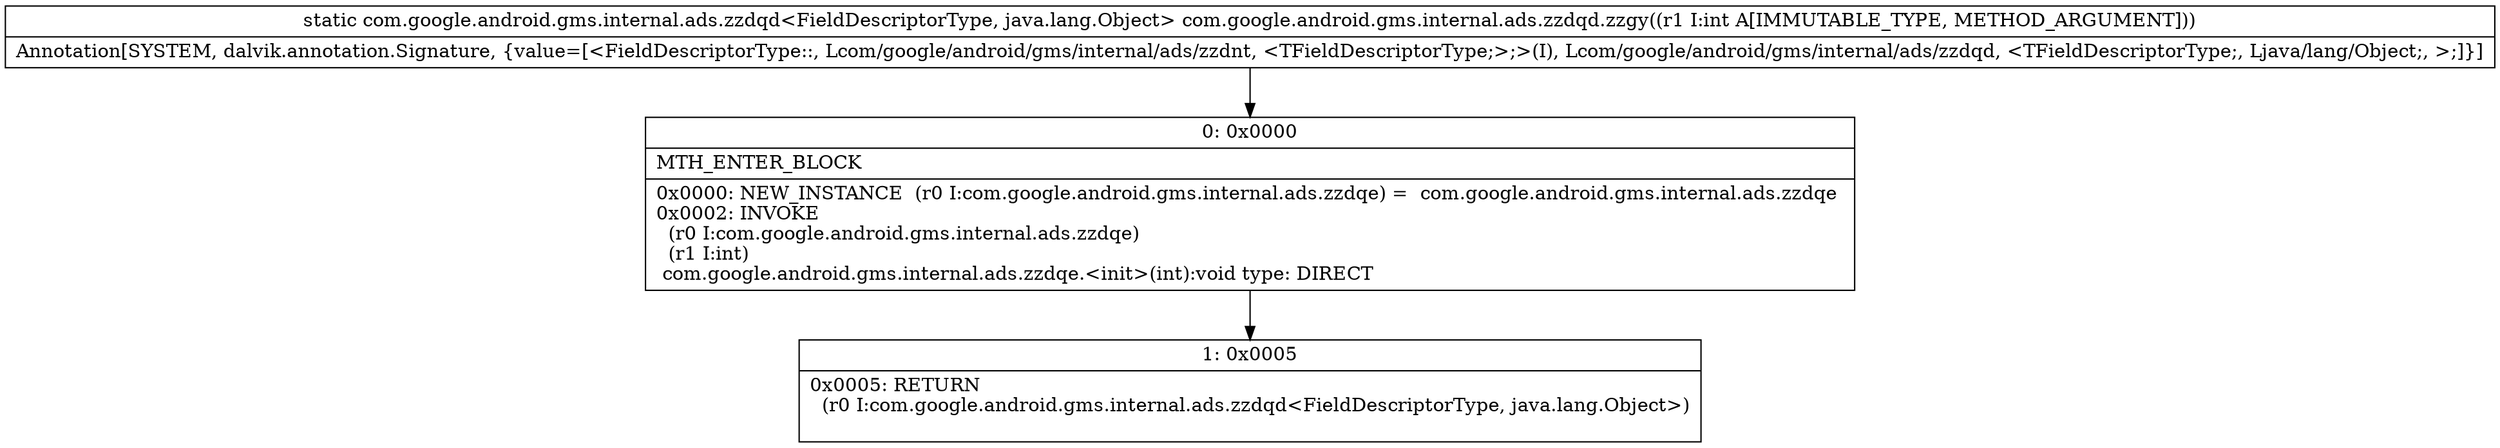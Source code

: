 digraph "CFG forcom.google.android.gms.internal.ads.zzdqd.zzgy(I)Lcom\/google\/android\/gms\/internal\/ads\/zzdqd;" {
Node_0 [shape=record,label="{0\:\ 0x0000|MTH_ENTER_BLOCK\l|0x0000: NEW_INSTANCE  (r0 I:com.google.android.gms.internal.ads.zzdqe) =  com.google.android.gms.internal.ads.zzdqe \l0x0002: INVOKE  \l  (r0 I:com.google.android.gms.internal.ads.zzdqe)\l  (r1 I:int)\l com.google.android.gms.internal.ads.zzdqe.\<init\>(int):void type: DIRECT \l}"];
Node_1 [shape=record,label="{1\:\ 0x0005|0x0005: RETURN  \l  (r0 I:com.google.android.gms.internal.ads.zzdqd\<FieldDescriptorType, java.lang.Object\>)\l \l}"];
MethodNode[shape=record,label="{static com.google.android.gms.internal.ads.zzdqd\<FieldDescriptorType, java.lang.Object\> com.google.android.gms.internal.ads.zzdqd.zzgy((r1 I:int A[IMMUTABLE_TYPE, METHOD_ARGUMENT]))  | Annotation[SYSTEM, dalvik.annotation.Signature, \{value=[\<FieldDescriptorType::, Lcom\/google\/android\/gms\/internal\/ads\/zzdnt, \<TFieldDescriptorType;\>;\>(I), Lcom\/google\/android\/gms\/internal\/ads\/zzdqd, \<TFieldDescriptorType;, Ljava\/lang\/Object;, \>;]\}]\l}"];
MethodNode -> Node_0;
Node_0 -> Node_1;
}

